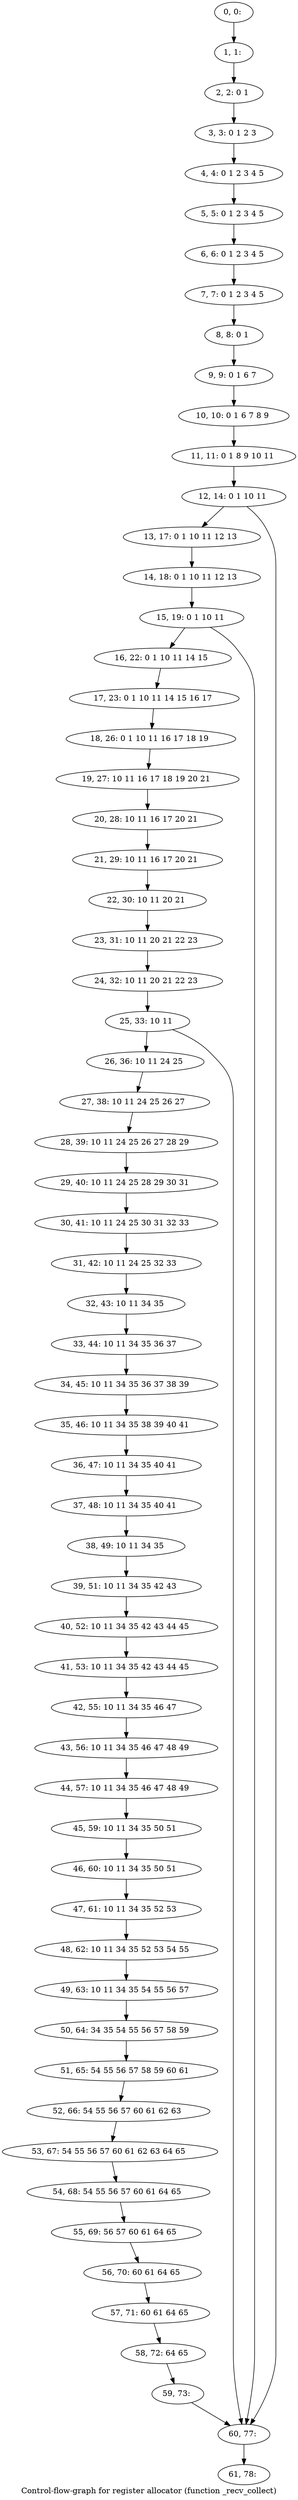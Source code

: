 digraph G {
graph [label="Control-flow-graph for register allocator (function _recv_collect)"]
0[label="0, 0: "];
1[label="1, 1: "];
2[label="2, 2: 0 1 "];
3[label="3, 3: 0 1 2 3 "];
4[label="4, 4: 0 1 2 3 4 5 "];
5[label="5, 5: 0 1 2 3 4 5 "];
6[label="6, 6: 0 1 2 3 4 5 "];
7[label="7, 7: 0 1 2 3 4 5 "];
8[label="8, 8: 0 1 "];
9[label="9, 9: 0 1 6 7 "];
10[label="10, 10: 0 1 6 7 8 9 "];
11[label="11, 11: 0 1 8 9 10 11 "];
12[label="12, 14: 0 1 10 11 "];
13[label="13, 17: 0 1 10 11 12 13 "];
14[label="14, 18: 0 1 10 11 12 13 "];
15[label="15, 19: 0 1 10 11 "];
16[label="16, 22: 0 1 10 11 14 15 "];
17[label="17, 23: 0 1 10 11 14 15 16 17 "];
18[label="18, 26: 0 1 10 11 16 17 18 19 "];
19[label="19, 27: 10 11 16 17 18 19 20 21 "];
20[label="20, 28: 10 11 16 17 20 21 "];
21[label="21, 29: 10 11 16 17 20 21 "];
22[label="22, 30: 10 11 20 21 "];
23[label="23, 31: 10 11 20 21 22 23 "];
24[label="24, 32: 10 11 20 21 22 23 "];
25[label="25, 33: 10 11 "];
26[label="26, 36: 10 11 24 25 "];
27[label="27, 38: 10 11 24 25 26 27 "];
28[label="28, 39: 10 11 24 25 26 27 28 29 "];
29[label="29, 40: 10 11 24 25 28 29 30 31 "];
30[label="30, 41: 10 11 24 25 30 31 32 33 "];
31[label="31, 42: 10 11 24 25 32 33 "];
32[label="32, 43: 10 11 34 35 "];
33[label="33, 44: 10 11 34 35 36 37 "];
34[label="34, 45: 10 11 34 35 36 37 38 39 "];
35[label="35, 46: 10 11 34 35 38 39 40 41 "];
36[label="36, 47: 10 11 34 35 40 41 "];
37[label="37, 48: 10 11 34 35 40 41 "];
38[label="38, 49: 10 11 34 35 "];
39[label="39, 51: 10 11 34 35 42 43 "];
40[label="40, 52: 10 11 34 35 42 43 44 45 "];
41[label="41, 53: 10 11 34 35 42 43 44 45 "];
42[label="42, 55: 10 11 34 35 46 47 "];
43[label="43, 56: 10 11 34 35 46 47 48 49 "];
44[label="44, 57: 10 11 34 35 46 47 48 49 "];
45[label="45, 59: 10 11 34 35 50 51 "];
46[label="46, 60: 10 11 34 35 50 51 "];
47[label="47, 61: 10 11 34 35 52 53 "];
48[label="48, 62: 10 11 34 35 52 53 54 55 "];
49[label="49, 63: 10 11 34 35 54 55 56 57 "];
50[label="50, 64: 34 35 54 55 56 57 58 59 "];
51[label="51, 65: 54 55 56 57 58 59 60 61 "];
52[label="52, 66: 54 55 56 57 60 61 62 63 "];
53[label="53, 67: 54 55 56 57 60 61 62 63 64 65 "];
54[label="54, 68: 54 55 56 57 60 61 64 65 "];
55[label="55, 69: 56 57 60 61 64 65 "];
56[label="56, 70: 60 61 64 65 "];
57[label="57, 71: 60 61 64 65 "];
58[label="58, 72: 64 65 "];
59[label="59, 73: "];
60[label="60, 77: "];
61[label="61, 78: "];
0->1 ;
1->2 ;
2->3 ;
3->4 ;
4->5 ;
5->6 ;
6->7 ;
7->8 ;
8->9 ;
9->10 ;
10->11 ;
11->12 ;
12->13 ;
12->60 ;
13->14 ;
14->15 ;
15->16 ;
15->60 ;
16->17 ;
17->18 ;
18->19 ;
19->20 ;
20->21 ;
21->22 ;
22->23 ;
23->24 ;
24->25 ;
25->26 ;
25->60 ;
26->27 ;
27->28 ;
28->29 ;
29->30 ;
30->31 ;
31->32 ;
32->33 ;
33->34 ;
34->35 ;
35->36 ;
36->37 ;
37->38 ;
38->39 ;
39->40 ;
40->41 ;
41->42 ;
42->43 ;
43->44 ;
44->45 ;
45->46 ;
46->47 ;
47->48 ;
48->49 ;
49->50 ;
50->51 ;
51->52 ;
52->53 ;
53->54 ;
54->55 ;
55->56 ;
56->57 ;
57->58 ;
58->59 ;
59->60 ;
60->61 ;
}
